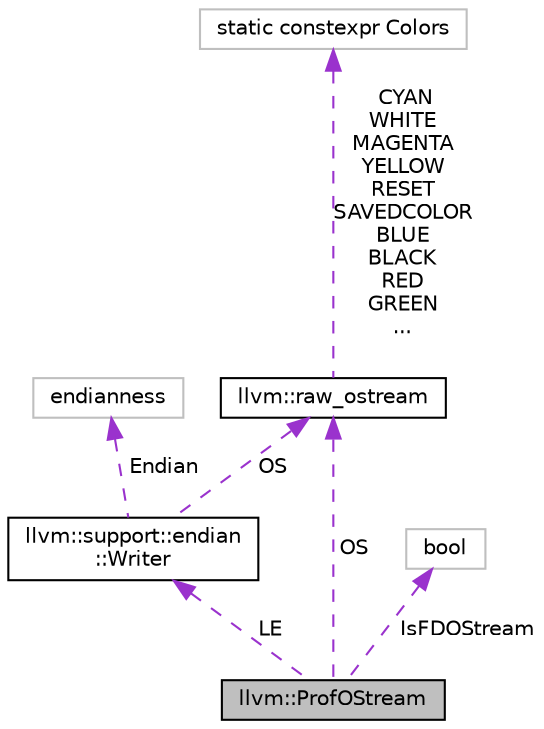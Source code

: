 digraph "llvm::ProfOStream"
{
 // LATEX_PDF_SIZE
  bgcolor="transparent";
  edge [fontname="Helvetica",fontsize="10",labelfontname="Helvetica",labelfontsize="10"];
  node [fontname="Helvetica",fontsize="10",shape=record];
  Node1 [label="llvm::ProfOStream",height=0.2,width=0.4,color="black", fillcolor="grey75", style="filled", fontcolor="black",tooltip=" "];
  Node2 -> Node1 [dir="back",color="darkorchid3",fontsize="10",style="dashed",label=" LE" ,fontname="Helvetica"];
  Node2 [label="llvm::support::endian\l::Writer",height=0.2,width=0.4,color="black",URL="$structllvm_1_1support_1_1endian_1_1Writer.html",tooltip="Adapter to write values to a stream in a particular byte order."];
  Node3 -> Node2 [dir="back",color="darkorchid3",fontsize="10",style="dashed",label=" Endian" ,fontname="Helvetica"];
  Node3 [label="endianness",height=0.2,width=0.4,color="grey75",tooltip=" "];
  Node4 -> Node2 [dir="back",color="darkorchid3",fontsize="10",style="dashed",label=" OS" ,fontname="Helvetica"];
  Node4 [label="llvm::raw_ostream",height=0.2,width=0.4,color="black",URL="$classllvm_1_1raw__ostream.html",tooltip="This class implements an extremely fast bulk output stream that can only output to a stream."];
  Node5 -> Node4 [dir="back",color="darkorchid3",fontsize="10",style="dashed",label=" CYAN\nWHITE\nMAGENTA\nYELLOW\nRESET\nSAVEDCOLOR\nBLUE\nBLACK\nRED\nGREEN\n..." ,fontname="Helvetica"];
  Node5 [label="static constexpr Colors",height=0.2,width=0.4,color="grey75",tooltip=" "];
  Node6 -> Node1 [dir="back",color="darkorchid3",fontsize="10",style="dashed",label=" IsFDOStream" ,fontname="Helvetica"];
  Node6 [label="bool",height=0.2,width=0.4,color="grey75",tooltip=" "];
  Node4 -> Node1 [dir="back",color="darkorchid3",fontsize="10",style="dashed",label=" OS" ,fontname="Helvetica"];
}
